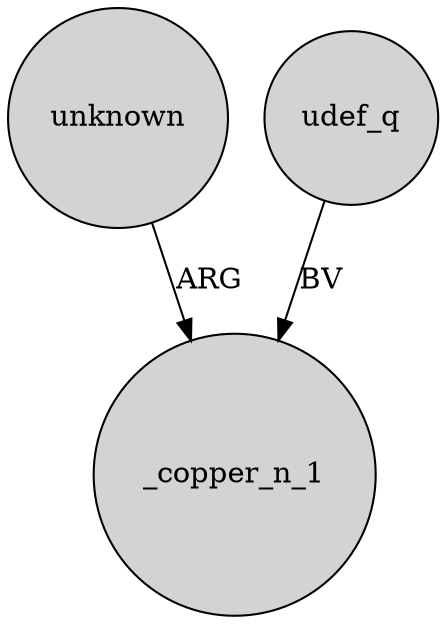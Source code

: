 digraph {
	node [shape=circle style=filled]
	unknown -> _copper_n_1 [label=ARG]
	udef_q -> _copper_n_1 [label=BV]
}
